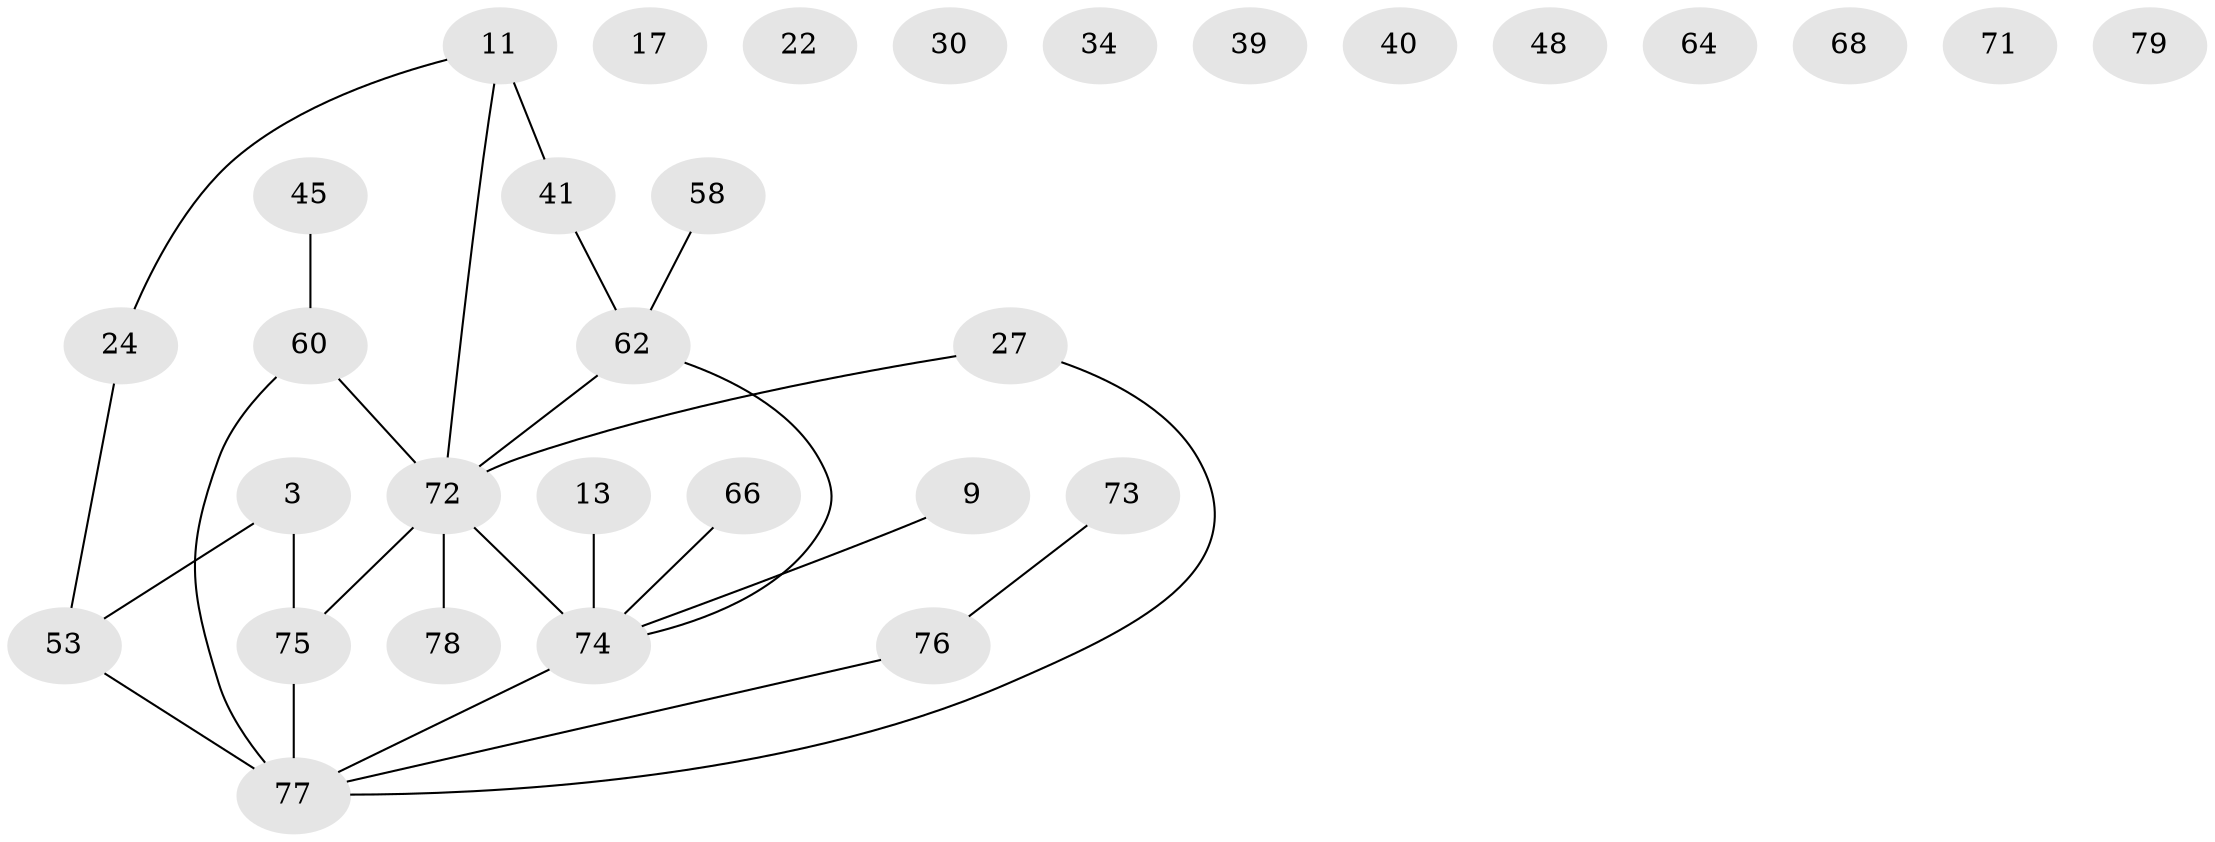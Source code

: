 // original degree distribution, {1: 0.21518987341772153, 2: 0.26582278481012656, 5: 0.06329113924050633, 4: 0.12658227848101267, 3: 0.20253164556962025, 0: 0.12658227848101267}
// Generated by graph-tools (version 1.1) at 2025/42/03/04/25 21:42:39]
// undirected, 31 vertices, 26 edges
graph export_dot {
graph [start="1"]
  node [color=gray90,style=filled];
  3;
  9;
  11;
  13;
  17;
  22;
  24 [super="+19"];
  27;
  30;
  34;
  39;
  40;
  41 [super="+35"];
  45 [super="+16"];
  48;
  53;
  58 [super="+50+51"];
  60 [super="+32+20"];
  62 [super="+28"];
  64;
  66;
  68;
  71;
  72 [super="+8+43+46+65+69+57"];
  73 [super="+49"];
  74 [super="+10+56+15+61+59"];
  75 [super="+23"];
  76 [super="+25+70"];
  77 [super="+5+37"];
  78;
  79 [super="+33"];
  3 -- 53;
  3 -- 75;
  9 -- 74;
  11 -- 24;
  11 -- 41 [weight=2];
  11 -- 72;
  13 -- 74;
  24 -- 53;
  27 -- 77;
  27 -- 72;
  41 -- 62 [weight=2];
  45 -- 60 [weight=3];
  53 -- 77 [weight=2];
  58 -- 62;
  60 -- 77 [weight=2];
  60 -- 72 [weight=2];
  62 -- 74 [weight=2];
  62 -- 72;
  66 -- 74;
  72 -- 78;
  72 -- 74 [weight=3];
  72 -- 75;
  73 -- 76;
  74 -- 77;
  75 -- 77 [weight=3];
  76 -- 77;
}

